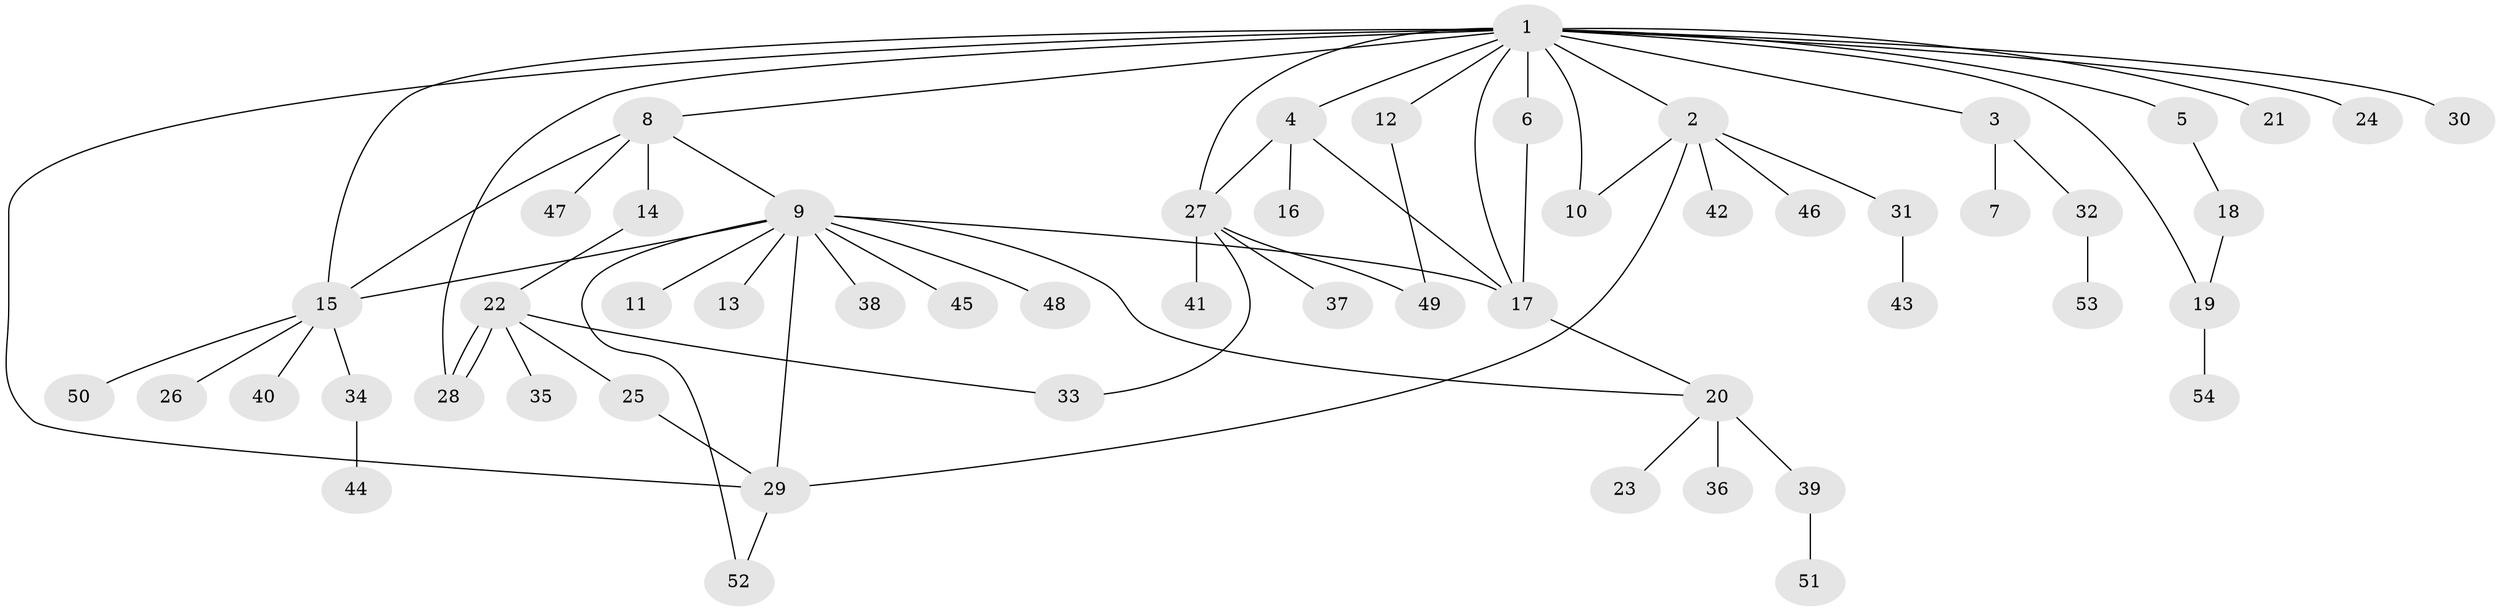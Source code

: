 // Generated by graph-tools (version 1.1) at 2025/49/03/09/25 03:49:48]
// undirected, 54 vertices, 70 edges
graph export_dot {
graph [start="1"]
  node [color=gray90,style=filled];
  1;
  2;
  3;
  4;
  5;
  6;
  7;
  8;
  9;
  10;
  11;
  12;
  13;
  14;
  15;
  16;
  17;
  18;
  19;
  20;
  21;
  22;
  23;
  24;
  25;
  26;
  27;
  28;
  29;
  30;
  31;
  32;
  33;
  34;
  35;
  36;
  37;
  38;
  39;
  40;
  41;
  42;
  43;
  44;
  45;
  46;
  47;
  48;
  49;
  50;
  51;
  52;
  53;
  54;
  1 -- 2;
  1 -- 3;
  1 -- 4;
  1 -- 5;
  1 -- 6;
  1 -- 8;
  1 -- 10;
  1 -- 12;
  1 -- 15;
  1 -- 17;
  1 -- 19;
  1 -- 21;
  1 -- 24;
  1 -- 27;
  1 -- 28;
  1 -- 29;
  1 -- 30;
  2 -- 10;
  2 -- 29;
  2 -- 31;
  2 -- 42;
  2 -- 46;
  3 -- 7;
  3 -- 32;
  4 -- 16;
  4 -- 17;
  4 -- 27;
  5 -- 18;
  6 -- 17;
  8 -- 9;
  8 -- 14;
  8 -- 15;
  8 -- 47;
  9 -- 11;
  9 -- 13;
  9 -- 15;
  9 -- 17;
  9 -- 20;
  9 -- 29;
  9 -- 38;
  9 -- 45;
  9 -- 48;
  9 -- 52;
  12 -- 49;
  14 -- 22;
  15 -- 26;
  15 -- 34;
  15 -- 40;
  15 -- 50;
  17 -- 20;
  18 -- 19;
  19 -- 54;
  20 -- 23;
  20 -- 36;
  20 -- 39;
  22 -- 25;
  22 -- 28;
  22 -- 28;
  22 -- 33;
  22 -- 35;
  25 -- 29;
  27 -- 33;
  27 -- 37;
  27 -- 41;
  27 -- 49;
  29 -- 52;
  31 -- 43;
  32 -- 53;
  34 -- 44;
  39 -- 51;
}
